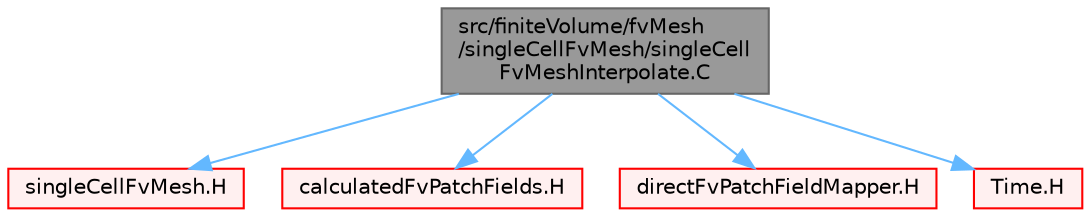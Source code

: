 digraph "src/finiteVolume/fvMesh/singleCellFvMesh/singleCellFvMeshInterpolate.C"
{
 // LATEX_PDF_SIZE
  bgcolor="transparent";
  edge [fontname=Helvetica,fontsize=10,labelfontname=Helvetica,labelfontsize=10];
  node [fontname=Helvetica,fontsize=10,shape=box,height=0.2,width=0.4];
  Node1 [id="Node000001",label="src/finiteVolume/fvMesh\l/singleCellFvMesh/singleCell\lFvMeshInterpolate.C",height=0.2,width=0.4,color="gray40", fillcolor="grey60", style="filled", fontcolor="black",tooltip=" "];
  Node1 -> Node2 [id="edge1_Node000001_Node000002",color="steelblue1",style="solid",tooltip=" "];
  Node2 [id="Node000002",label="singleCellFvMesh.H",height=0.2,width=0.4,color="red", fillcolor="#FFF0F0", style="filled",URL="$singleCellFvMesh_8H.html",tooltip=" "];
  Node1 -> Node344 [id="edge2_Node000001_Node000344",color="steelblue1",style="solid",tooltip=" "];
  Node344 [id="Node000344",label="calculatedFvPatchFields.H",height=0.2,width=0.4,color="red", fillcolor="#FFF0F0", style="filled",URL="$calculatedFvPatchFields_8H.html",tooltip=" "];
  Node1 -> Node348 [id="edge3_Node000001_Node000348",color="steelblue1",style="solid",tooltip=" "];
  Node348 [id="Node000348",label="directFvPatchFieldMapper.H",height=0.2,width=0.4,color="red", fillcolor="#FFF0F0", style="filled",URL="$directFvPatchFieldMapper_8H.html",tooltip=" "];
  Node1 -> Node352 [id="edge4_Node000001_Node000352",color="steelblue1",style="solid",tooltip=" "];
  Node352 [id="Node000352",label="Time.H",height=0.2,width=0.4,color="red", fillcolor="#FFF0F0", style="filled",URL="$Time_8H.html",tooltip=" "];
}
